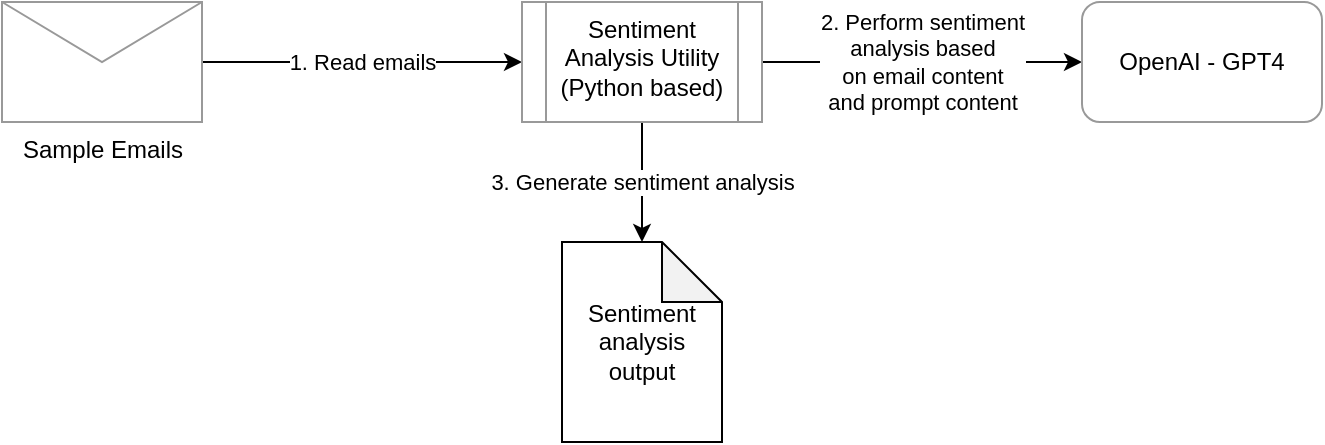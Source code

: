 <mxfile>
    <diagram id="qVPOmOTj3OjAkqCo9bpb" name="Page-1">
        <mxGraphModel dx="1056" dy="787" grid="1" gridSize="10" guides="1" tooltips="1" connect="1" arrows="1" fold="1" page="1" pageScale="1" pageWidth="850" pageHeight="1100" math="0" shadow="0">
            <root>
                <mxCell id="0"/>
                <mxCell id="1" parent="0"/>
                <mxCell id="5" value="1. Read emails" style="edgeStyle=none;html=1;" parent="1" source="3" target="4" edge="1">
                    <mxGeometry relative="1" as="geometry"/>
                </mxCell>
                <mxCell id="3" value="Sample Emails" style="verticalLabelPosition=bottom;shadow=0;dashed=0;align=center;html=1;verticalAlign=top;strokeWidth=1;shape=mxgraph.mockup.misc.mail2;strokeColor=#999999;" parent="1" vertex="1">
                    <mxGeometry x="60" y="80" width="100" height="60" as="geometry"/>
                </mxCell>
                <mxCell id="7" value="2. Perform sentiment&lt;br&gt;analysis based &lt;br&gt;on email content&lt;br&gt;and prompt content" style="edgeStyle=none;html=1;" parent="1" source="4" target="6" edge="1">
                    <mxGeometry relative="1" as="geometry"/>
                </mxCell>
                <mxCell id="9" value="3. Generate sentiment analysis" style="edgeStyle=none;html=1;" parent="1" source="4" target="8" edge="1">
                    <mxGeometry relative="1" as="geometry"/>
                </mxCell>
                <mxCell id="4" value="Sentiment Analysis Utility&lt;br&gt;(Python based)" style="shape=process;whiteSpace=wrap;html=1;backgroundOutline=1;verticalAlign=top;strokeColor=#999999;shadow=0;dashed=0;strokeWidth=1;" parent="1" vertex="1">
                    <mxGeometry x="320" y="80" width="120" height="60" as="geometry"/>
                </mxCell>
                <mxCell id="6" value="OpenAI - GPT4" style="rounded=1;whiteSpace=wrap;html=1;verticalAlign=middle;strokeColor=#999999;shadow=0;dashed=0;strokeWidth=1;" parent="1" vertex="1">
                    <mxGeometry x="600" y="80" width="120" height="60" as="geometry"/>
                </mxCell>
                <mxCell id="8" value="Sentiment analysis output" style="shape=note;whiteSpace=wrap;html=1;backgroundOutline=1;darkOpacity=0.05;" parent="1" vertex="1">
                    <mxGeometry x="340" y="200" width="80" height="100" as="geometry"/>
                </mxCell>
            </root>
        </mxGraphModel>
    </diagram>
</mxfile>